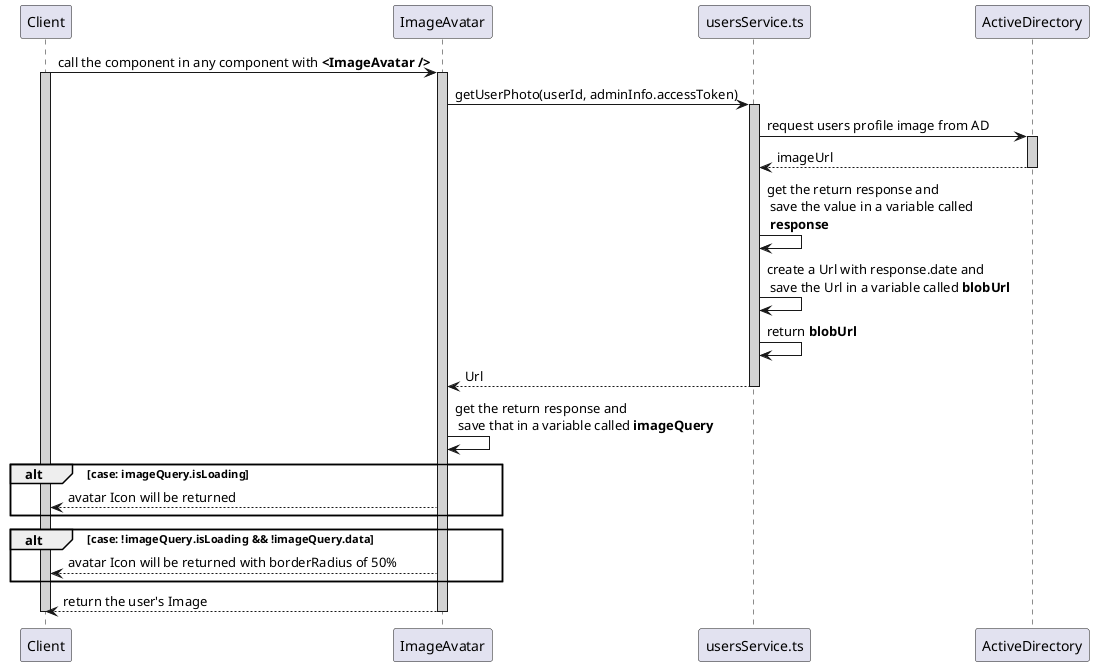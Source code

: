 @startuml image avatar
participant Client
participant ImageAvatar
participant usersService.ts
participant ActiveDirectory

Client -> ImageAvatar : call the component in any component with **<ImageAvatar />**
activate Client #D3D3D3
    activate ImageAvatar #D3D3D3
        ImageAvatar -> usersService.ts : getUserPhoto(userId, adminInfo.accessToken)
        activate usersService.ts #D3D3D3
            usersService.ts -> ActiveDirectory : request users profile image from AD
            activate ActiveDirectory #D3D3D3
                usersService.ts <-- ActiveDirectory : imageUrl
            deactivate ActiveDirectory
            usersService.ts -> usersService.ts : get the return response and\n save the value in a variable called\n **response**
            usersService.ts -> usersService.ts : create a Url with response.date and\n save the Url in a variable called **blobUrl**
            usersService.ts -> usersService.ts : return **blobUrl**
            ImageAvatar <-- usersService.ts : Url
        deactivate usersService.ts
        ImageAvatar -> ImageAvatar : get the return response and\n save that in a variable called **imageQuery**
        alt case: imageQuery.isLoading
            Client <-- ImageAvatar : avatar Icon will be returned
        end
        alt case: !imageQuery.isLoading && !imageQuery.data
            Client <-- ImageAvatar : avatar Icon will be returned with borderRadius of 50%
        end
        Client <-- ImageAvatar : return the user's Image
    deactivate ImageAvatar
deactivate Client
@enduml